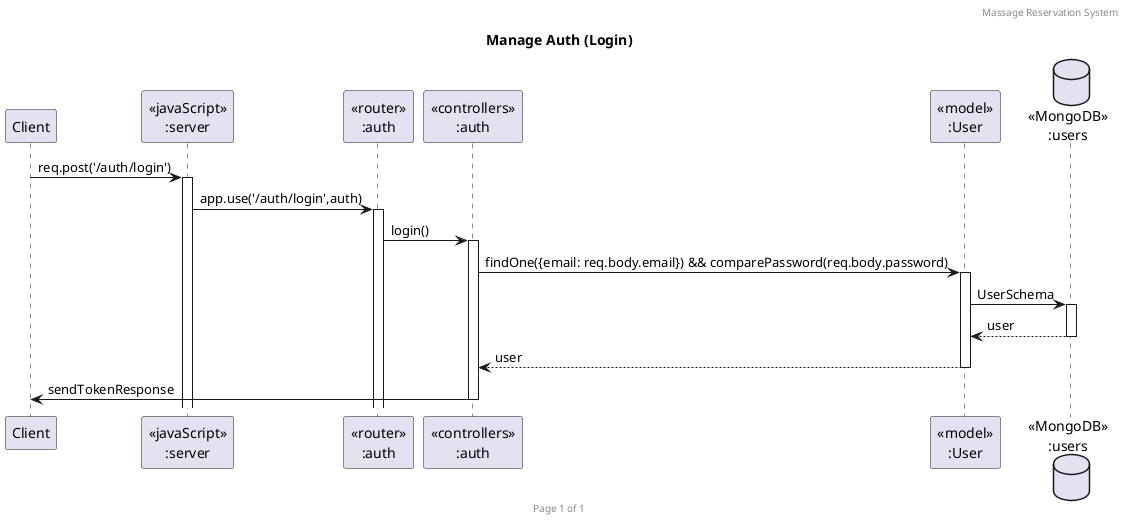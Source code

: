 @startuml Manage Auth (Login)

header Massage Reservation System
footer Page %page% of %lastpage%
title "Manage Auth (Login)"

participant "Client" as client
participant "<<javaScript>>\n:server" as server
participant "<<router>>\n:auth" as routerAuth
participant "<<controllers>>\n:auth" as controllersAuth
participant "<<model>>\n:User" as modelUser
database "<<MongoDB>>\n:users" as UsersDatabase

client->server ++:req.post('/auth/login')
server->routerAuth ++:app.use('/auth/login',auth)
routerAuth -> controllersAuth ++:login()
controllersAuth->modelUser ++:findOne({email: req.body.email}) && comparePassword(req.body.password)
modelUser ->UsersDatabase ++: UserSchema
UsersDatabase --> modelUser --: user
controllersAuth <-- modelUser --:user
controllersAuth->client --:sendTokenResponse

@enduml
